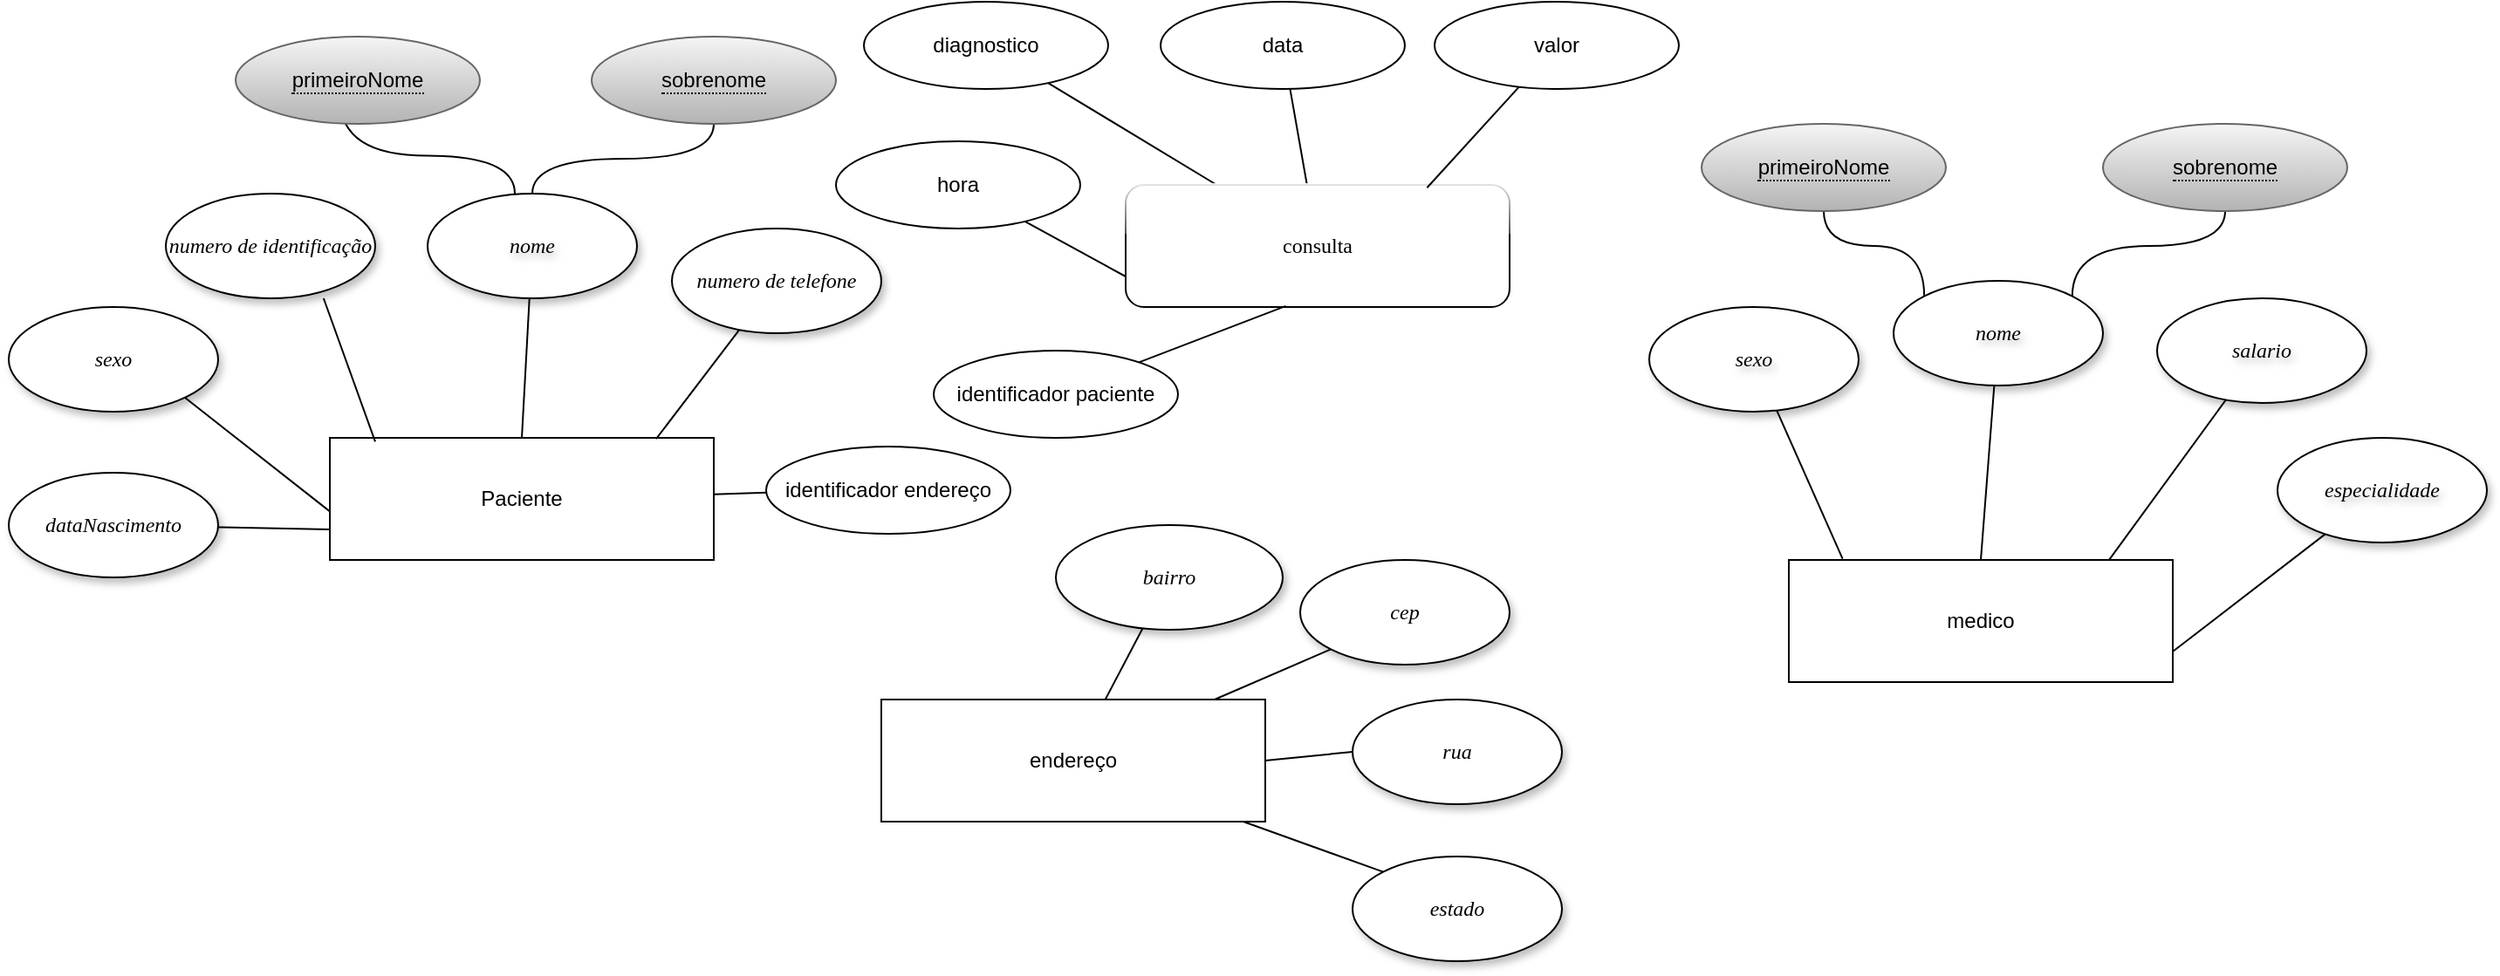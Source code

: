 <mxfile version="24.2.2" type="github">
  <diagram name="Página-1" id="l9NjJV3UIU0di-jHaN5E">
    <mxGraphModel dx="2577" dy="942" grid="1" gridSize="10" guides="1" tooltips="1" connect="1" arrows="1" fold="1" page="1" pageScale="1" pageWidth="827" pageHeight="1169" math="0" shadow="0">
      <root>
        <mxCell id="0" />
        <mxCell id="1" parent="0" />
        <mxCell id="zTk9nj11C0crPBSlD9do-26" value="Paciente" style="whiteSpace=wrap;html=1;align=center;" vertex="1" parent="1">
          <mxGeometry x="164" y="660" width="220" height="70" as="geometry" />
        </mxCell>
        <mxCell id="zTk9nj11C0crPBSlD9do-36" style="rounded=0;orthogonalLoop=1;jettySize=auto;html=1;entryX=0.5;entryY=0;entryDx=0;entryDy=0;endArrow=none;endFill=0;" edge="1" parent="1" source="zTk9nj11C0crPBSlD9do-30" target="zTk9nj11C0crPBSlD9do-26">
          <mxGeometry relative="1" as="geometry" />
        </mxCell>
        <mxCell id="zTk9nj11C0crPBSlD9do-30" value="nome" style="ellipse;whiteSpace=wrap;html=1;align=center;shadow=1;fontFamily=Lucida Console;fontStyle=2;verticalAlign=middle;labelBorderColor=none;labelBackgroundColor=none;textShadow=1;" vertex="1" parent="1">
          <mxGeometry x="220" y="520" width="120" height="60" as="geometry" />
        </mxCell>
        <mxCell id="zTk9nj11C0crPBSlD9do-31" value="numero de identificação" style="ellipse;whiteSpace=wrap;html=1;align=center;shadow=1;fontFamily=Lucida Console;fontStyle=2" vertex="1" parent="1">
          <mxGeometry x="70" y="520" width="120" height="60" as="geometry" />
        </mxCell>
        <mxCell id="zTk9nj11C0crPBSlD9do-35" style="rounded=0;orthogonalLoop=1;jettySize=auto;html=1;exitX=0.5;exitY=1;exitDx=0;exitDy=0;entryX=0.089;entryY=0.031;entryDx=0;entryDy=0;entryPerimeter=0;endArrow=none;endFill=0;" edge="1" parent="1">
          <mxGeometry relative="1" as="geometry">
            <mxPoint x="160.42" y="580" as="sourcePoint" />
            <mxPoint x="190.0" y="662.17" as="targetPoint" />
          </mxGeometry>
        </mxCell>
        <mxCell id="zTk9nj11C0crPBSlD9do-40" style="edgeStyle=orthogonalEdgeStyle;rounded=0;orthogonalLoop=1;jettySize=auto;html=1;curved=1;endArrow=none;endFill=0;" edge="1" parent="1">
          <mxGeometry relative="1" as="geometry">
            <mxPoint x="170" y="465.868" as="sourcePoint" />
            <mxPoint x="270" y="519.996" as="targetPoint" />
            <Array as="points">
              <mxPoint x="170" y="498.28" />
              <mxPoint x="270" y="498.28" />
            </Array>
          </mxGeometry>
        </mxCell>
        <mxCell id="zTk9nj11C0crPBSlD9do-85" style="edgeStyle=orthogonalEdgeStyle;rounded=0;orthogonalLoop=1;jettySize=auto;html=1;entryX=0;entryY=0;entryDx=0;entryDy=0;curved=1;endArrow=none;endFill=0;" edge="1" parent="1" source="zTk9nj11C0crPBSlD9do-37" target="zTk9nj11C0crPBSlD9do-77">
          <mxGeometry relative="1" as="geometry" />
        </mxCell>
        <mxCell id="zTk9nj11C0crPBSlD9do-37" value="&lt;span style=&quot;border-bottom: 1px dotted&quot;&gt;primeiroNome&lt;/span&gt;" style="ellipse;whiteSpace=wrap;html=1;align=center;fillColor=#f5f5f5;gradientColor=#b3b3b3;strokeColor=#666666;" vertex="1" parent="1">
          <mxGeometry x="950" y="480" width="140" height="50" as="geometry" />
        </mxCell>
        <mxCell id="zTk9nj11C0crPBSlD9do-41" style="edgeStyle=orthogonalEdgeStyle;rounded=0;orthogonalLoop=1;jettySize=auto;html=1;entryX=0.5;entryY=0;entryDx=0;entryDy=0;curved=1;endArrow=none;endFill=0;" edge="1" parent="1" source="zTk9nj11C0crPBSlD9do-39" target="zTk9nj11C0crPBSlD9do-30">
          <mxGeometry relative="1" as="geometry" />
        </mxCell>
        <mxCell id="zTk9nj11C0crPBSlD9do-39" value="&lt;span style=&quot;border-bottom: 1px dotted&quot;&gt;sobrenome&lt;/span&gt;" style="ellipse;whiteSpace=wrap;html=1;align=center;fillColor=#f5f5f5;gradientColor=#b3b3b3;strokeColor=#666666;" vertex="1" parent="1">
          <mxGeometry x="314" y="430" width="140" height="50" as="geometry" />
        </mxCell>
        <mxCell id="zTk9nj11C0crPBSlD9do-52" style="rounded=0;orthogonalLoop=1;jettySize=auto;html=1;entryX=0;entryY=0.75;entryDx=0;entryDy=0;endArrow=none;endFill=0;" edge="1" parent="1">
          <mxGeometry relative="1" as="geometry">
            <mxPoint x="72.149" y="630.0" as="sourcePoint" />
            <mxPoint x="164" y="702.17" as="targetPoint" />
          </mxGeometry>
        </mxCell>
        <mxCell id="zTk9nj11C0crPBSlD9do-42" value="sexo" style="ellipse;whiteSpace=wrap;html=1;align=center;shadow=1;fontFamily=Lucida Console;fontStyle=2;" vertex="1" parent="1">
          <mxGeometry x="-20" y="585" width="120" height="60" as="geometry" />
        </mxCell>
        <mxCell id="zTk9nj11C0crPBSlD9do-63" style="rounded=0;orthogonalLoop=1;jettySize=auto;html=1;endArrow=none;endFill=0;" edge="1" parent="1" source="zTk9nj11C0crPBSlD9do-43" target="zTk9nj11C0crPBSlD9do-53">
          <mxGeometry relative="1" as="geometry" />
        </mxCell>
        <mxCell id="zTk9nj11C0crPBSlD9do-43" value="diagnostico" style="ellipse;whiteSpace=wrap;html=1;align=center;" vertex="1" parent="1">
          <mxGeometry x="470" y="410" width="140" height="50" as="geometry" />
        </mxCell>
        <mxCell id="zTk9nj11C0crPBSlD9do-64" style="rounded=0;orthogonalLoop=1;jettySize=auto;html=1;endArrow=none;endFill=0;" edge="1" parent="1" source="zTk9nj11C0crPBSlD9do-47" target="zTk9nj11C0crPBSlD9do-53">
          <mxGeometry relative="1" as="geometry" />
        </mxCell>
        <mxCell id="zTk9nj11C0crPBSlD9do-47" value="data" style="ellipse;whiteSpace=wrap;html=1;align=center;" vertex="1" parent="1">
          <mxGeometry x="640" y="410" width="140" height="50" as="geometry" />
        </mxCell>
        <mxCell id="zTk9nj11C0crPBSlD9do-53" value="consulta" style="whiteSpace=wrap;html=1;align=center;glass=1;rounded=1;fontFamily=Verdana;" vertex="1" parent="1">
          <mxGeometry x="620" y="515" width="220" height="70" as="geometry" />
        </mxCell>
        <mxCell id="zTk9nj11C0crPBSlD9do-66" style="rounded=0;orthogonalLoop=1;jettySize=auto;html=1;entryX=0;entryY=0.75;entryDx=0;entryDy=0;endArrow=none;endFill=0;" edge="1" parent="1" source="zTk9nj11C0crPBSlD9do-57" target="zTk9nj11C0crPBSlD9do-53">
          <mxGeometry relative="1" as="geometry" />
        </mxCell>
        <mxCell id="zTk9nj11C0crPBSlD9do-57" value="hora" style="ellipse;whiteSpace=wrap;html=1;align=center;" vertex="1" parent="1">
          <mxGeometry x="454" y="490" width="140" height="50" as="geometry" />
        </mxCell>
        <mxCell id="zTk9nj11C0crPBSlD9do-59" value="valor" style="ellipse;whiteSpace=wrap;html=1;align=center;" vertex="1" parent="1">
          <mxGeometry x="797" y="410" width="140" height="50" as="geometry" />
        </mxCell>
        <mxCell id="zTk9nj11C0crPBSlD9do-65" style="rounded=0;orthogonalLoop=1;jettySize=auto;html=1;entryX=0.785;entryY=0.023;entryDx=0;entryDy=0;entryPerimeter=0;endArrow=none;endFill=0;" edge="1" parent="1" source="zTk9nj11C0crPBSlD9do-59" target="zTk9nj11C0crPBSlD9do-53">
          <mxGeometry relative="1" as="geometry" />
        </mxCell>
        <mxCell id="zTk9nj11C0crPBSlD9do-69" value="numero de telefone" style="ellipse;whiteSpace=wrap;html=1;align=center;shadow=1;fontFamily=Lucida Console;fontStyle=2;" vertex="1" parent="1">
          <mxGeometry x="360" y="540" width="120" height="60" as="geometry" />
        </mxCell>
        <mxCell id="zTk9nj11C0crPBSlD9do-70" style="rounded=0;orthogonalLoop=1;jettySize=auto;html=1;entryX=0.85;entryY=0.008;entryDx=0;entryDy=0;entryPerimeter=0;endArrow=none;endFill=0;" edge="1" parent="1" source="zTk9nj11C0crPBSlD9do-69" target="zTk9nj11C0crPBSlD9do-26">
          <mxGeometry relative="1" as="geometry" />
        </mxCell>
        <mxCell id="zTk9nj11C0crPBSlD9do-75" value="medico" style="whiteSpace=wrap;html=1;align=center;" vertex="1" parent="1">
          <mxGeometry x="1000" y="730" width="220" height="70" as="geometry" />
        </mxCell>
        <mxCell id="zTk9nj11C0crPBSlD9do-80" style="rounded=0;orthogonalLoop=1;jettySize=auto;html=1;entryX=0.5;entryY=0;entryDx=0;entryDy=0;endArrow=none;endFill=0;" edge="1" parent="1" source="zTk9nj11C0crPBSlD9do-77" target="zTk9nj11C0crPBSlD9do-75">
          <mxGeometry relative="1" as="geometry" />
        </mxCell>
        <mxCell id="zTk9nj11C0crPBSlD9do-77" value="nome" style="ellipse;whiteSpace=wrap;html=1;align=center;shadow=1;fontFamily=Lucida Console;fontStyle=2;verticalAlign=middle;labelBorderColor=none;labelBackgroundColor=none;textShadow=1;" vertex="1" parent="1">
          <mxGeometry x="1060" y="570" width="120" height="60" as="geometry" />
        </mxCell>
        <mxCell id="zTk9nj11C0crPBSlD9do-78" value="&lt;span style=&quot;border-bottom: 1px dotted&quot;&gt;primeiroNome&lt;/span&gt;" style="ellipse;whiteSpace=wrap;html=1;align=center;fillColor=#f5f5f5;gradientColor=#b3b3b3;strokeColor=#666666;" vertex="1" parent="1">
          <mxGeometry x="110" y="430" width="140" height="50" as="geometry" />
        </mxCell>
        <mxCell id="zTk9nj11C0crPBSlD9do-81" style="edgeStyle=orthogonalEdgeStyle;rounded=0;orthogonalLoop=1;jettySize=auto;html=1;entryX=1;entryY=0;entryDx=0;entryDy=0;curved=1;endArrow=none;endFill=0;" edge="1" parent="1" source="zTk9nj11C0crPBSlD9do-79" target="zTk9nj11C0crPBSlD9do-77">
          <mxGeometry relative="1" as="geometry" />
        </mxCell>
        <mxCell id="zTk9nj11C0crPBSlD9do-79" value="&lt;span style=&quot;border-bottom: 1px dotted&quot;&gt;sobrenome&lt;/span&gt;" style="ellipse;whiteSpace=wrap;html=1;align=center;fillColor=#f5f5f5;gradientColor=#b3b3b3;strokeColor=#666666;" vertex="1" parent="1">
          <mxGeometry x="1180" y="480" width="140" height="50" as="geometry" />
        </mxCell>
        <mxCell id="zTk9nj11C0crPBSlD9do-86" value="salario" style="ellipse;whiteSpace=wrap;html=1;align=center;shadow=1;fontFamily=Lucida Console;fontStyle=2;verticalAlign=middle;labelBorderColor=none;labelBackgroundColor=none;textShadow=1;" vertex="1" parent="1">
          <mxGeometry x="1211" y="580" width="120" height="60" as="geometry" />
        </mxCell>
        <mxCell id="zTk9nj11C0crPBSlD9do-87" style="rounded=0;orthogonalLoop=1;jettySize=auto;html=1;entryX=0.833;entryY=0.005;entryDx=0;entryDy=0;entryPerimeter=0;endArrow=none;endFill=0;" edge="1" parent="1" source="zTk9nj11C0crPBSlD9do-86" target="zTk9nj11C0crPBSlD9do-75">
          <mxGeometry relative="1" as="geometry" />
        </mxCell>
        <mxCell id="zTk9nj11C0crPBSlD9do-90" style="rounded=0;orthogonalLoop=1;jettySize=auto;html=1;entryX=0.14;entryY=-0.01;entryDx=0;entryDy=0;entryPerimeter=0;endArrow=none;endFill=0;" edge="1" parent="1" target="zTk9nj11C0crPBSlD9do-75">
          <mxGeometry relative="1" as="geometry">
            <mxPoint x="993.089" y="644.277" as="sourcePoint" />
          </mxGeometry>
        </mxCell>
        <mxCell id="zTk9nj11C0crPBSlD9do-91" value="sexo" style="ellipse;whiteSpace=wrap;html=1;align=center;shadow=1;fontFamily=Lucida Console;fontStyle=2;verticalAlign=middle;labelBorderColor=none;labelBackgroundColor=none;textShadow=1;" vertex="1" parent="1">
          <mxGeometry x="920" y="585" width="120" height="60" as="geometry" />
        </mxCell>
        <mxCell id="zTk9nj11C0crPBSlD9do-94" style="rounded=0;orthogonalLoop=1;jettySize=auto;html=1;entryX=1;entryY=0.75;entryDx=0;entryDy=0;endArrow=none;endFill=0;" edge="1" parent="1" source="zTk9nj11C0crPBSlD9do-92" target="zTk9nj11C0crPBSlD9do-75">
          <mxGeometry relative="1" as="geometry" />
        </mxCell>
        <mxCell id="zTk9nj11C0crPBSlD9do-92" value="especialidade" style="ellipse;whiteSpace=wrap;html=1;align=center;shadow=1;fontFamily=Lucida Console;fontStyle=2;verticalAlign=middle;labelBorderColor=none;labelBackgroundColor=none;textShadow=1;" vertex="1" parent="1">
          <mxGeometry x="1280" y="660" width="120" height="60" as="geometry" />
        </mxCell>
        <mxCell id="zTk9nj11C0crPBSlD9do-97" style="edgeStyle=none;rounded=0;orthogonalLoop=1;jettySize=auto;html=1;entryX=0;entryY=0.75;entryDx=0;entryDy=0;strokeColor=default;align=center;verticalAlign=middle;fontFamily=Helvetica;fontSize=11;fontColor=default;labelBackgroundColor=default;endArrow=none;endFill=0;" edge="1" parent="1" source="zTk9nj11C0crPBSlD9do-95" target="zTk9nj11C0crPBSlD9do-26">
          <mxGeometry relative="1" as="geometry" />
        </mxCell>
        <mxCell id="zTk9nj11C0crPBSlD9do-95" value="dataNascimento" style="ellipse;whiteSpace=wrap;html=1;align=center;shadow=1;fontFamily=Lucida Console;fontStyle=2;" vertex="1" parent="1">
          <mxGeometry x="-20" y="680" width="120" height="60" as="geometry" />
        </mxCell>
        <mxCell id="zTk9nj11C0crPBSlD9do-100" value="endereço" style="whiteSpace=wrap;html=1;align=center;" vertex="1" parent="1">
          <mxGeometry x="480" y="810" width="220" height="70" as="geometry" />
        </mxCell>
        <mxCell id="zTk9nj11C0crPBSlD9do-108" style="edgeStyle=none;rounded=0;orthogonalLoop=1;jettySize=auto;html=1;exitX=0;exitY=1;exitDx=0;exitDy=0;strokeColor=default;align=center;verticalAlign=middle;fontFamily=Helvetica;fontSize=11;fontColor=default;labelBackgroundColor=default;endArrow=none;endFill=0;" edge="1" parent="1" source="zTk9nj11C0crPBSlD9do-101" target="zTk9nj11C0crPBSlD9do-100">
          <mxGeometry relative="1" as="geometry" />
        </mxCell>
        <mxCell id="zTk9nj11C0crPBSlD9do-101" value="ce&lt;span style=&quot;color: rgba(0, 0, 0, 0); font-family: monospace; font-size: 0px; font-style: normal; text-align: start; text-wrap: nowrap;&quot;&gt;%3CmxGraphModel%3E%3Croot%3E%3CmxCell%20id%3D%220%22%2F%3E%3CmxCell%20id%3D%221%22%20parent%3D%220%22%2F%3E%3CmxCell%20id%3D%222%22%20value%3D%22dataNascimento%22%20style%3D%22ellipse%3BwhiteSpace%3Dwrap%3Bhtml%3D1%3Balign%3Dcenter%3Bshadow%3D1%3BfontFamily%3DLucida%20Console%3BfontStyle%3D2%3B%22%20vertex%3D%221%22%20parent%3D%221%22%3E%3CmxGeometry%20x%3D%22-20%22%20y%3D%22680%22%20width%3D%22120%22%20height%3D%2260%22%20as%3D%22geometry%22%2F%3E%3C%2FmxCell%3E%3C%2Froot%3E%3C%2FmxGraphModel%3E&lt;/span&gt;p&lt;span style=&quot;color: rgba(0, 0, 0, 0); font-family: monospace; font-size: 0px; font-style: normal; text-align: start; text-wrap: nowrap;&quot;&gt;%3CmxGraphModel%3E%3Croot%3E%3CmxCell%20id%3D%220%22%2F%3E%3CmxCell%20id%3D%221%22%20parent%3D%220%22%2F%3E%3CmxCell%20id%3D%222%22%20value%3D%22dataNascimento%22%20style%3D%22ellipse%3BwhiteSpace%3Dwrap%3Bhtml%3D1%3Balign%3Dcenter%3Bshadow%3D1%3BfontFamily%3DLucida%20Console%3BfontStyle%3D2%3B%22%20vertex%3D%221%22%20parent%3D%221%22%3E%3CmxGeometry%20x%3D%22-20%22%20y%3D%22680%22%20width%3D%22120%22%20height%3D%2260%22%20as%3D%22geometry%22%2F%3E%3C%2FmxCell%3E%3C%2Froot%3E%3C%2FmxGraphModel%3E&lt;/span&gt;" style="ellipse;whiteSpace=wrap;html=1;align=center;shadow=1;fontFamily=Lucida Console;fontStyle=2;" vertex="1" parent="1">
          <mxGeometry x="720" y="730" width="120" height="60" as="geometry" />
        </mxCell>
        <mxCell id="zTk9nj11C0crPBSlD9do-109" style="edgeStyle=none;rounded=0;orthogonalLoop=1;jettySize=auto;html=1;exitX=0;exitY=0.5;exitDx=0;exitDy=0;entryX=1;entryY=0.5;entryDx=0;entryDy=0;strokeColor=default;align=center;verticalAlign=middle;fontFamily=Helvetica;fontSize=11;fontColor=default;labelBackgroundColor=default;endArrow=none;endFill=0;" edge="1" parent="1" source="zTk9nj11C0crPBSlD9do-102" target="zTk9nj11C0crPBSlD9do-100">
          <mxGeometry relative="1" as="geometry" />
        </mxCell>
        <mxCell id="zTk9nj11C0crPBSlD9do-102" value="rua&lt;span style=&quot;color: rgba(0, 0, 0, 0); font-family: monospace; font-size: 0px; font-style: normal; text-align: start; text-wrap: nowrap;&quot;&gt;%3CmxGraphModel%3E%3Croot%3E%3CmxCell%20id%3D%220%22%2F%3E%3CmxCell%20id%3D%221%22%20parent%3D%220%22%2F%3E%3CmxCell%20id%3D%222%22%20value%3D%22ce%26lt%3Bspan%20style%3D%26quot%3Bcolor%3A%20rgba(0%2C%200%2C%200%2C%200)%3B%20font-family%3A%20monospace%3B%20font-size%3A%200px%3B%20font-style%3A%20normal%3B%20text-align%3A%20start%3B%20text-wrap%3A%20nowrap%3B%26quot%3B%26gt%3B%253CmxGraphModel%253E%253Croot%253E%253CmxCell%2520id%253D%25220%2522%252F%253E%253CmxCell%2520id%253D%25221%2522%2520parent%253D%25220%2522%252F%253E%253CmxCell%2520id%253D%25222%2522%2520value%253D%2522dataNascimento%2522%2520style%253D%2522ellipse%253BwhiteSpace%253Dwrap%253Bhtml%253D1%253Balign%253Dcenter%253Bshadow%253D1%253BfontFamily%253DLucida%2520Console%253BfontStyle%253D2%253B%2522%2520vertex%253D%25221%2522%2520parent%253D%25221%2522%253E%253CmxGeometry%2520x%253D%2522-20%2522%2520y%253D%2522680%2522%2520width%253D%2522120%2522%2520height%253D%252260%2522%2520as%253D%2522geometry%2522%252F%253E%253C%252FmxCell%253E%253C%252Froot%253E%253C%252FmxGraphModel%253E%26lt%3B%2Fspan%26gt%3Bp%26lt%3Bspan%20style%3D%26quot%3Bcolor%3A%20rgba(0%2C%200%2C%200%2C%200)%3B%20font-family%3A%20monospace%3B%20font-size%3A%200px%3B%20font-style%3A%20normal%3B%20text-align%3A%20start%3B%20text-wrap%3A%20nowrap%3B%26quot%3B%26gt%3B%253CmxGraphModel%253E%253Croot%253E%253CmxCell%2520id%253D%25220%2522%252F%253E%253CmxCell%2520id%253D%25221%2522%2520parent%253D%25220%2522%252F%253E%253CmxCell%2520id%253D%25222%2522%2520value%253D%2522dataNascimento%2522%2520style%253D%2522ellipse%253BwhiteSpace%253Dwrap%253Bhtml%253D1%253Balign%253Dcenter%253Bshadow%253D1%253BfontFamily%253DLucida%2520Console%253BfontStyle%253D2%253B%2522%2520vertex%253D%25221%2522%2520parent%253D%25221%2522%253E%253CmxGeometry%2520x%253D%2522-20%2522%2520y%253D%2522680%2522%2520width%253D%2522120%2522%2520height%253D%252260%2522%2520as%253D%2522geometry%2522%252F%253E%253C%252FmxCell%253E%253C%252Froot%253E%253C%252FmxGraphModel%253E%26lt%3B%2Fspan%26gt%3B%22%20style%3D%22ellipse%3BwhiteSpace%3Dwrap%3Bhtml%3D1%3Balign%3Dcenter%3Bshadow%3D1%3BfontFamily%3DLucida%20Console%3BfontStyle%3D2%3B%22%20vertex%3D%221%22%20parent%3D%221%22%3E%3CmxGeometry%20x%3D%22720%22%20y%3D%22730%22%20width%3D%22120%22%20height%3D%2260%22%20as%3D%22geometry%22%2F%3E%3C%2FmxCell%3E%3C%2Froot%3E%3C%2FmxGraphModel%3E&lt;/span&gt;" style="ellipse;whiteSpace=wrap;html=1;align=center;shadow=1;fontFamily=Lucida Console;fontStyle=2;" vertex="1" parent="1">
          <mxGeometry x="750" y="810" width="120" height="60" as="geometry" />
        </mxCell>
        <mxCell id="zTk9nj11C0crPBSlD9do-110" style="edgeStyle=none;rounded=0;orthogonalLoop=1;jettySize=auto;html=1;exitX=0;exitY=0;exitDx=0;exitDy=0;strokeColor=default;align=center;verticalAlign=middle;fontFamily=Helvetica;fontSize=11;fontColor=default;labelBackgroundColor=default;endArrow=none;endFill=0;" edge="1" parent="1" source="zTk9nj11C0crPBSlD9do-103" target="zTk9nj11C0crPBSlD9do-100">
          <mxGeometry relative="1" as="geometry" />
        </mxCell>
        <mxCell id="zTk9nj11C0crPBSlD9do-103" value="estado" style="ellipse;whiteSpace=wrap;html=1;align=center;shadow=1;fontFamily=Lucida Console;fontStyle=2;" vertex="1" parent="1">
          <mxGeometry x="750" y="900" width="120" height="60" as="geometry" />
        </mxCell>
        <mxCell id="zTk9nj11C0crPBSlD9do-107" style="edgeStyle=none;rounded=0;orthogonalLoop=1;jettySize=auto;html=1;strokeColor=default;align=center;verticalAlign=middle;fontFamily=Helvetica;fontSize=11;fontColor=default;labelBackgroundColor=default;endArrow=none;endFill=0;" edge="1" parent="1" source="zTk9nj11C0crPBSlD9do-106" target="zTk9nj11C0crPBSlD9do-100">
          <mxGeometry relative="1" as="geometry" />
        </mxCell>
        <mxCell id="zTk9nj11C0crPBSlD9do-106" value="bairro" style="ellipse;whiteSpace=wrap;html=1;align=center;shadow=1;fontFamily=Lucida Console;fontStyle=2;" vertex="1" parent="1">
          <mxGeometry x="580" y="710" width="130" height="60" as="geometry" />
        </mxCell>
        <mxCell id="zTk9nj11C0crPBSlD9do-113" style="edgeStyle=none;rounded=0;orthogonalLoop=1;jettySize=auto;html=1;strokeColor=default;align=center;verticalAlign=middle;fontFamily=Helvetica;fontSize=11;fontColor=default;labelBackgroundColor=default;endArrow=none;endFill=0;" edge="1" parent="1" source="zTk9nj11C0crPBSlD9do-112" target="zTk9nj11C0crPBSlD9do-26">
          <mxGeometry relative="1" as="geometry" />
        </mxCell>
        <mxCell id="zTk9nj11C0crPBSlD9do-112" value="identificador endereço" style="ellipse;whiteSpace=wrap;html=1;align=center;" vertex="1" parent="1">
          <mxGeometry x="414" y="665" width="140" height="50" as="geometry" />
        </mxCell>
        <mxCell id="zTk9nj11C0crPBSlD9do-115" style="edgeStyle=none;rounded=0;orthogonalLoop=1;jettySize=auto;html=1;strokeColor=default;align=center;verticalAlign=middle;fontFamily=Helvetica;fontSize=11;fontColor=default;labelBackgroundColor=default;endArrow=none;endFill=0;entryX=0.417;entryY=0.992;entryDx=0;entryDy=0;entryPerimeter=0;" edge="1" parent="1" source="zTk9nj11C0crPBSlD9do-114" target="zTk9nj11C0crPBSlD9do-53">
          <mxGeometry relative="1" as="geometry">
            <mxPoint x="600" y="650" as="targetPoint" />
          </mxGeometry>
        </mxCell>
        <mxCell id="zTk9nj11C0crPBSlD9do-114" value="identificador paciente" style="ellipse;whiteSpace=wrap;html=1;align=center;" vertex="1" parent="1">
          <mxGeometry x="510" y="610" width="140" height="50" as="geometry" />
        </mxCell>
      </root>
    </mxGraphModel>
  </diagram>
</mxfile>
